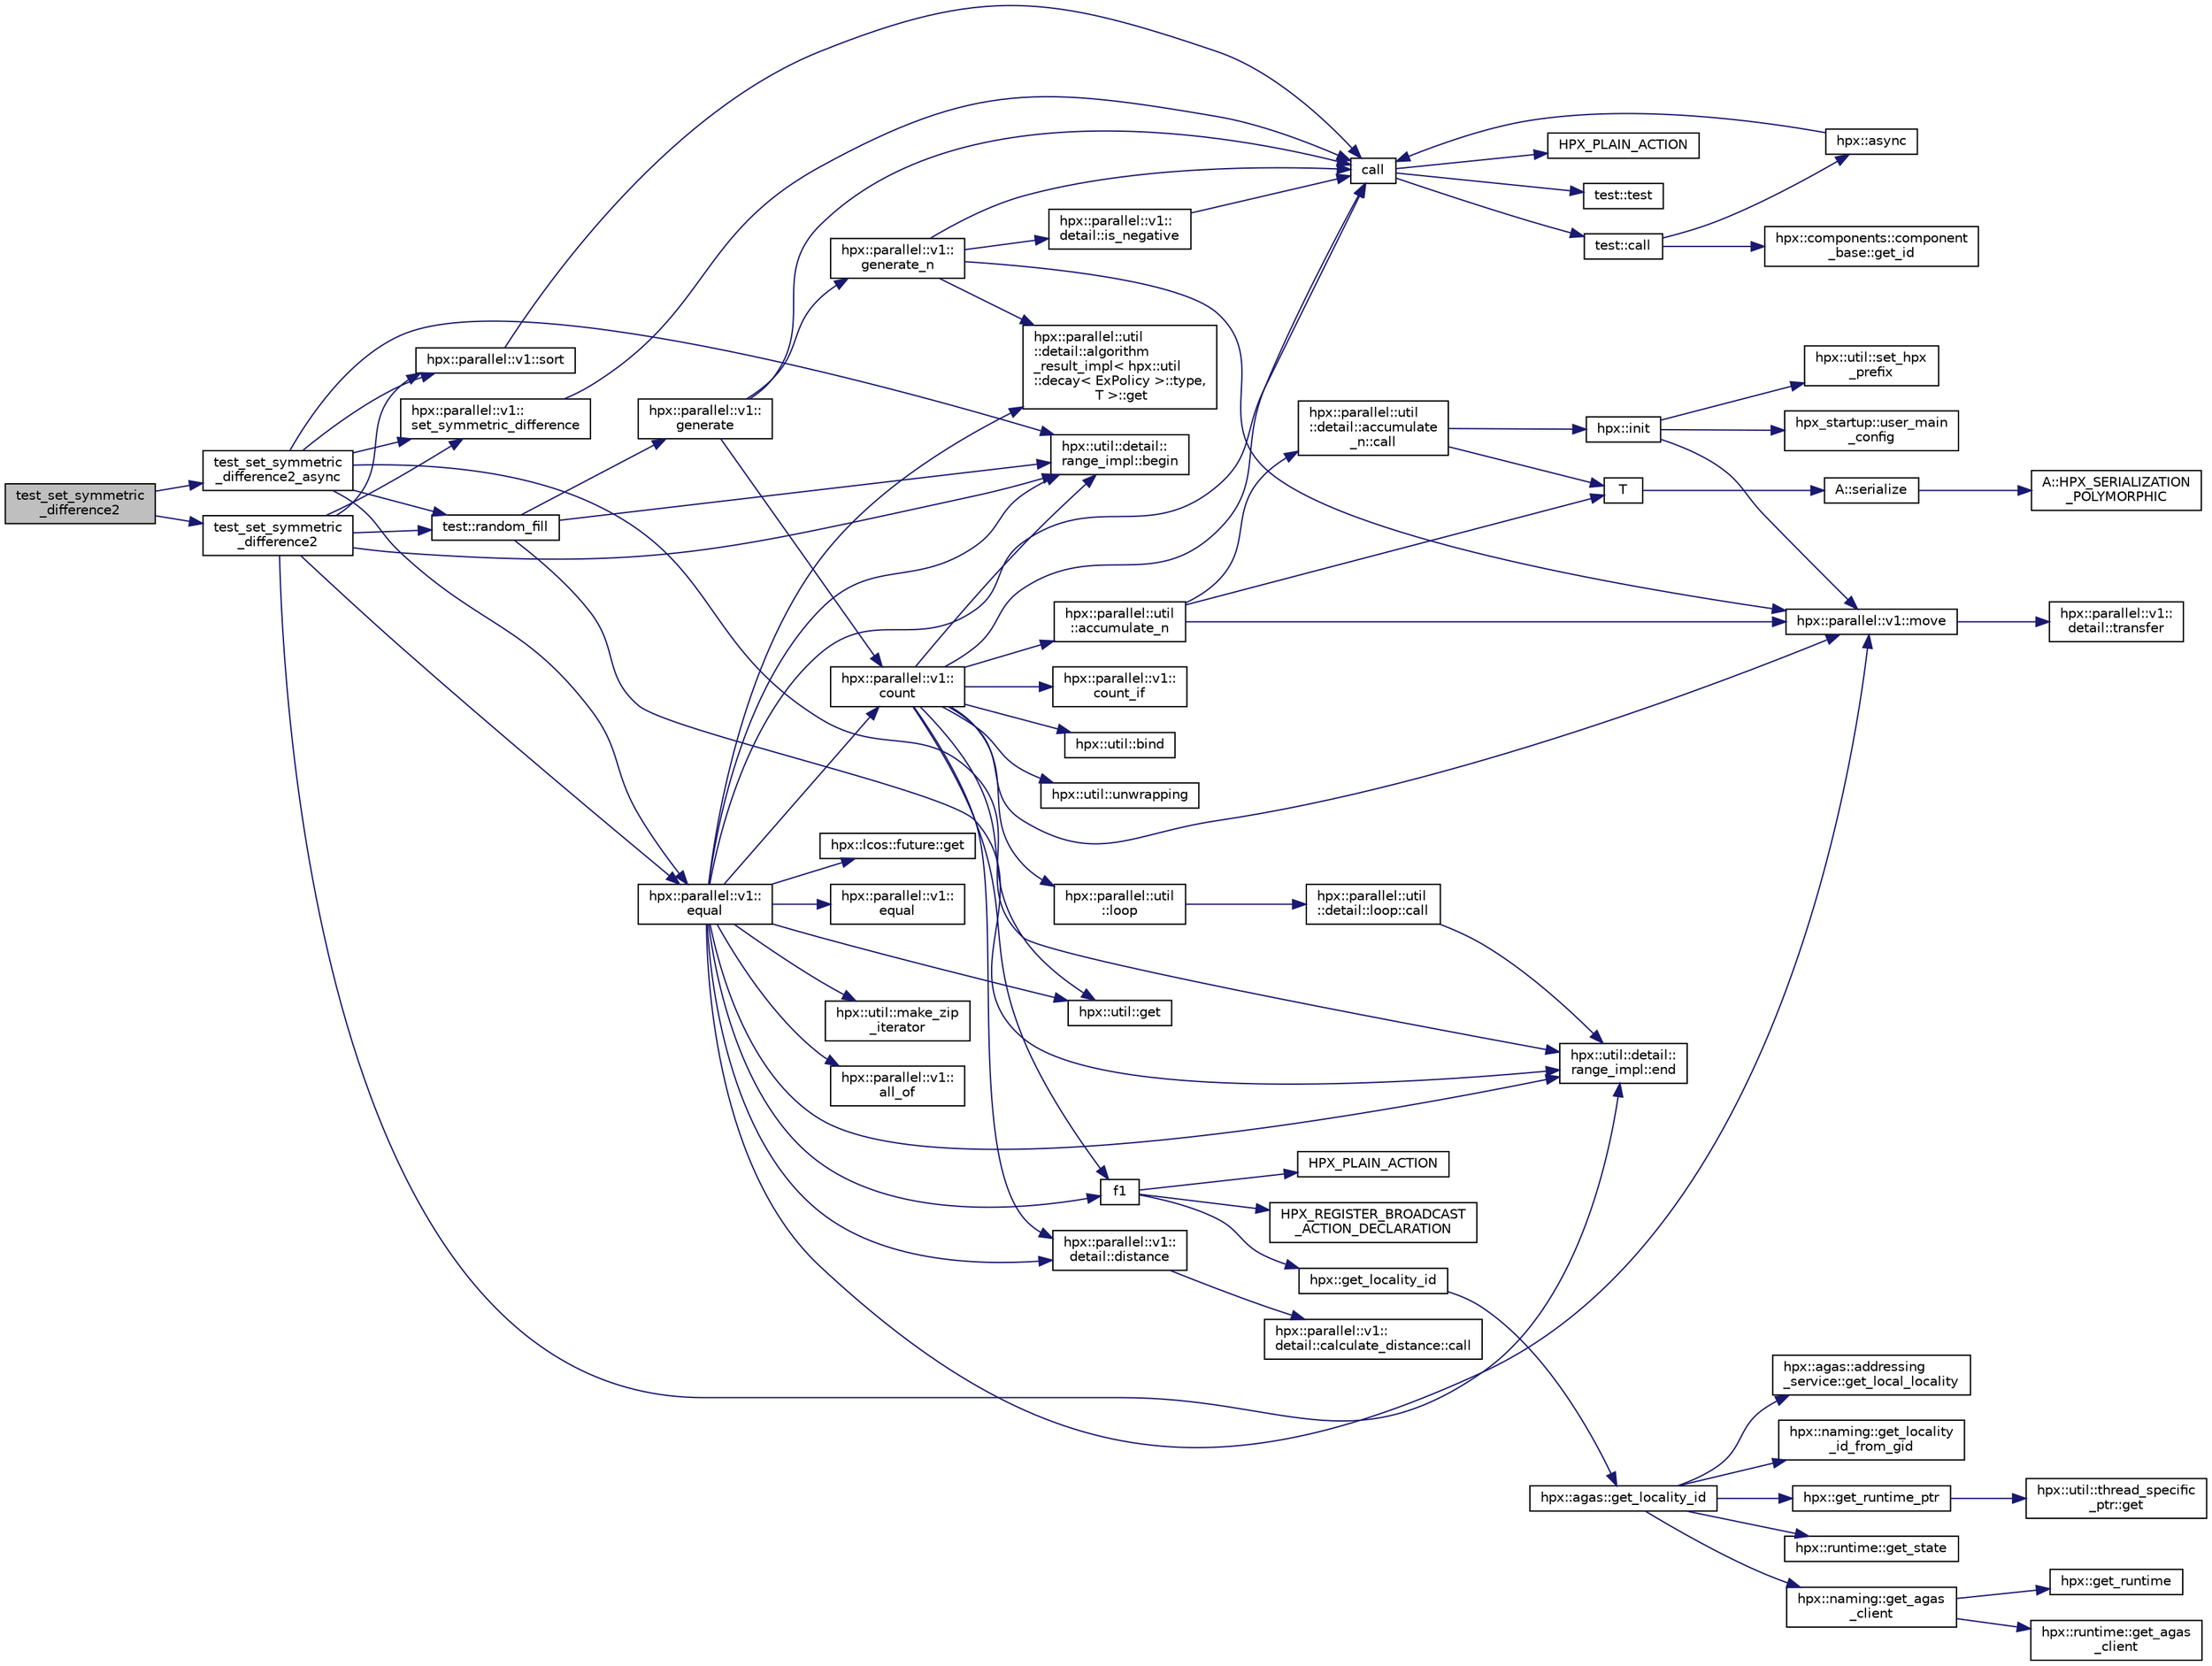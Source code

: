 digraph "test_set_symmetric_difference2"
{
  edge [fontname="Helvetica",fontsize="10",labelfontname="Helvetica",labelfontsize="10"];
  node [fontname="Helvetica",fontsize="10",shape=record];
  rankdir="LR";
  Node249 [label="test_set_symmetric\l_difference2",height=0.2,width=0.4,color="black", fillcolor="grey75", style="filled", fontcolor="black"];
  Node249 -> Node250 [color="midnightblue",fontsize="10",style="solid",fontname="Helvetica"];
  Node250 [label="test_set_symmetric\l_difference2",height=0.2,width=0.4,color="black", fillcolor="white", style="filled",URL="$d4/d0c/set__symmetric__difference_8cpp.html#aad15f5840f8e5438bc5ec5203fb472d9"];
  Node250 -> Node251 [color="midnightblue",fontsize="10",style="solid",fontname="Helvetica"];
  Node251 [label="test::random_fill",height=0.2,width=0.4,color="black", fillcolor="white", style="filled",URL="$df/d04/namespacetest.html#af108eebf0ec199837311e53d84f7be38"];
  Node251 -> Node252 [color="midnightblue",fontsize="10",style="solid",fontname="Helvetica"];
  Node252 [label="hpx::parallel::v1::\lgenerate",height=0.2,width=0.4,color="black", fillcolor="white", style="filled",URL="$db/db9/namespacehpx_1_1parallel_1_1v1.html#a1f74f2be2954d6fbd8278df5fedb946a"];
  Node252 -> Node253 [color="midnightblue",fontsize="10",style="solid",fontname="Helvetica"];
  Node253 [label="hpx::parallel::v1::\lgenerate_n",height=0.2,width=0.4,color="black", fillcolor="white", style="filled",URL="$db/db9/namespacehpx_1_1parallel_1_1v1.html#a9fd6a170d9742750007e88805764ec8a"];
  Node253 -> Node254 [color="midnightblue",fontsize="10",style="solid",fontname="Helvetica"];
  Node254 [label="hpx::parallel::v1::\ldetail::is_negative",height=0.2,width=0.4,color="black", fillcolor="white", style="filled",URL="$d2/ddd/namespacehpx_1_1parallel_1_1v1_1_1detail.html#adf2e40fc4b20ad0fd442ee3118a4d527"];
  Node254 -> Node255 [color="midnightblue",fontsize="10",style="solid",fontname="Helvetica"];
  Node255 [label="call",height=0.2,width=0.4,color="black", fillcolor="white", style="filled",URL="$d2/d67/promise__1620_8cpp.html#a58357f0b82bc761e1d0b9091ed563a70"];
  Node255 -> Node256 [color="midnightblue",fontsize="10",style="solid",fontname="Helvetica"];
  Node256 [label="test::test",height=0.2,width=0.4,color="black", fillcolor="white", style="filled",URL="$d8/d89/structtest.html#ab42d5ece712d716b04cb3f686f297a26"];
  Node255 -> Node257 [color="midnightblue",fontsize="10",style="solid",fontname="Helvetica"];
  Node257 [label="HPX_PLAIN_ACTION",height=0.2,width=0.4,color="black", fillcolor="white", style="filled",URL="$d2/d67/promise__1620_8cpp.html#ab96aab827a4b1fcaf66cfe0ba83fef23"];
  Node255 -> Node258 [color="midnightblue",fontsize="10",style="solid",fontname="Helvetica"];
  Node258 [label="test::call",height=0.2,width=0.4,color="black", fillcolor="white", style="filled",URL="$d8/d89/structtest.html#aeb29e7ed6518b9426ccf1344c52620ae"];
  Node258 -> Node259 [color="midnightblue",fontsize="10",style="solid",fontname="Helvetica"];
  Node259 [label="hpx::async",height=0.2,width=0.4,color="black", fillcolor="white", style="filled",URL="$d8/d83/namespacehpx.html#acb7d8e37b73b823956ce144f9a57eaa4"];
  Node259 -> Node255 [color="midnightblue",fontsize="10",style="solid",fontname="Helvetica"];
  Node258 -> Node260 [color="midnightblue",fontsize="10",style="solid",fontname="Helvetica"];
  Node260 [label="hpx::components::component\l_base::get_id",height=0.2,width=0.4,color="black", fillcolor="white", style="filled",URL="$d2/de6/classhpx_1_1components_1_1component__base.html#a4c8fd93514039bdf01c48d66d82b19cd"];
  Node253 -> Node261 [color="midnightblue",fontsize="10",style="solid",fontname="Helvetica"];
  Node261 [label="hpx::parallel::util\l::detail::algorithm\l_result_impl\< hpx::util\l::decay\< ExPolicy \>::type,\l T \>::get",height=0.2,width=0.4,color="black", fillcolor="white", style="filled",URL="$d2/d42/structhpx_1_1parallel_1_1util_1_1detail_1_1algorithm__result__impl.html#ab5b051e8ec74eff5e0e62fd63f5d377e"];
  Node253 -> Node262 [color="midnightblue",fontsize="10",style="solid",fontname="Helvetica"];
  Node262 [label="hpx::parallel::v1::move",height=0.2,width=0.4,color="black", fillcolor="white", style="filled",URL="$db/db9/namespacehpx_1_1parallel_1_1v1.html#aa7c4ede081ce786c9d1eb1adff495cfc"];
  Node262 -> Node263 [color="midnightblue",fontsize="10",style="solid",fontname="Helvetica"];
  Node263 [label="hpx::parallel::v1::\ldetail::transfer",height=0.2,width=0.4,color="black", fillcolor="white", style="filled",URL="$d2/ddd/namespacehpx_1_1parallel_1_1v1_1_1detail.html#ab1b56a05e1885ca7cc7ffa1804dd2f3c"];
  Node253 -> Node255 [color="midnightblue",fontsize="10",style="solid",fontname="Helvetica"];
  Node252 -> Node264 [color="midnightblue",fontsize="10",style="solid",fontname="Helvetica"];
  Node264 [label="hpx::parallel::v1::\lcount",height=0.2,width=0.4,color="black", fillcolor="white", style="filled",URL="$db/db9/namespacehpx_1_1parallel_1_1v1.html#a19d058114a2bd44801aab4176b188e23"];
  Node264 -> Node265 [color="midnightblue",fontsize="10",style="solid",fontname="Helvetica"];
  Node265 [label="hpx::parallel::v1::\lcount_if",height=0.2,width=0.4,color="black", fillcolor="white", style="filled",URL="$db/db9/namespacehpx_1_1parallel_1_1v1.html#ad836ff017ec208c2d6388a9b47b05ce0"];
  Node264 -> Node266 [color="midnightblue",fontsize="10",style="solid",fontname="Helvetica"];
  Node266 [label="f1",height=0.2,width=0.4,color="black", fillcolor="white", style="filled",URL="$d8/d8b/broadcast_8cpp.html#a1751fbd41f2529b84514a9dbd767959a"];
  Node266 -> Node267 [color="midnightblue",fontsize="10",style="solid",fontname="Helvetica"];
  Node267 [label="hpx::get_locality_id",height=0.2,width=0.4,color="black", fillcolor="white", style="filled",URL="$d8/d83/namespacehpx.html#a158d7c54a657bb364c1704033010697b",tooltip="Return the number of the locality this function is being called from. "];
  Node267 -> Node268 [color="midnightblue",fontsize="10",style="solid",fontname="Helvetica"];
  Node268 [label="hpx::agas::get_locality_id",height=0.2,width=0.4,color="black", fillcolor="white", style="filled",URL="$dc/d54/namespacehpx_1_1agas.html#a491cc2ddecdf0f1a9129900caa6a4d3e"];
  Node268 -> Node269 [color="midnightblue",fontsize="10",style="solid",fontname="Helvetica"];
  Node269 [label="hpx::get_runtime_ptr",height=0.2,width=0.4,color="black", fillcolor="white", style="filled",URL="$d8/d83/namespacehpx.html#af29daf2bb3e01b4d6495a1742b6cce64"];
  Node269 -> Node270 [color="midnightblue",fontsize="10",style="solid",fontname="Helvetica"];
  Node270 [label="hpx::util::thread_specific\l_ptr::get",height=0.2,width=0.4,color="black", fillcolor="white", style="filled",URL="$d4/d4c/structhpx_1_1util_1_1thread__specific__ptr.html#a3b27d8520710478aa41d1f74206bdba9"];
  Node268 -> Node271 [color="midnightblue",fontsize="10",style="solid",fontname="Helvetica"];
  Node271 [label="hpx::runtime::get_state",height=0.2,width=0.4,color="black", fillcolor="white", style="filled",URL="$d0/d7b/classhpx_1_1runtime.html#ab405f80e060dac95d624520f38b0524c"];
  Node268 -> Node272 [color="midnightblue",fontsize="10",style="solid",fontname="Helvetica"];
  Node272 [label="hpx::naming::get_agas\l_client",height=0.2,width=0.4,color="black", fillcolor="white", style="filled",URL="$d4/dc9/namespacehpx_1_1naming.html#a0408fffd5d34b620712a801b0ae3b032"];
  Node272 -> Node273 [color="midnightblue",fontsize="10",style="solid",fontname="Helvetica"];
  Node273 [label="hpx::get_runtime",height=0.2,width=0.4,color="black", fillcolor="white", style="filled",URL="$d8/d83/namespacehpx.html#aef902cc6c7dd3b9fbadf34d1e850a070"];
  Node272 -> Node274 [color="midnightblue",fontsize="10",style="solid",fontname="Helvetica"];
  Node274 [label="hpx::runtime::get_agas\l_client",height=0.2,width=0.4,color="black", fillcolor="white", style="filled",URL="$d0/d7b/classhpx_1_1runtime.html#aeb5dddd30d6b9861669af8ad44d1a96a"];
  Node268 -> Node275 [color="midnightblue",fontsize="10",style="solid",fontname="Helvetica"];
  Node275 [label="hpx::agas::addressing\l_service::get_local_locality",height=0.2,width=0.4,color="black", fillcolor="white", style="filled",URL="$db/d58/structhpx_1_1agas_1_1addressing__service.html#ab52c19a37c2a7a006c6c15f90ad0539c"];
  Node268 -> Node276 [color="midnightblue",fontsize="10",style="solid",fontname="Helvetica"];
  Node276 [label="hpx::naming::get_locality\l_id_from_gid",height=0.2,width=0.4,color="black", fillcolor="white", style="filled",URL="$d4/dc9/namespacehpx_1_1naming.html#a7fd43037784560bd04fda9b49e33529f"];
  Node266 -> Node277 [color="midnightblue",fontsize="10",style="solid",fontname="Helvetica"];
  Node277 [label="HPX_PLAIN_ACTION",height=0.2,width=0.4,color="black", fillcolor="white", style="filled",URL="$d8/d8b/broadcast_8cpp.html#a19685a0394ce6a99351f7a679f6eeefc"];
  Node266 -> Node278 [color="midnightblue",fontsize="10",style="solid",fontname="Helvetica"];
  Node278 [label="HPX_REGISTER_BROADCAST\l_ACTION_DECLARATION",height=0.2,width=0.4,color="black", fillcolor="white", style="filled",URL="$d7/d38/addressing__service_8cpp.html#a573d764d9cb34eec46a4bdffcf07875f"];
  Node264 -> Node279 [color="midnightblue",fontsize="10",style="solid",fontname="Helvetica"];
  Node279 [label="hpx::parallel::util\l::loop",height=0.2,width=0.4,color="black", fillcolor="white", style="filled",URL="$df/dc6/namespacehpx_1_1parallel_1_1util.html#a3f434e00f42929aac85debb8c5782213"];
  Node279 -> Node280 [color="midnightblue",fontsize="10",style="solid",fontname="Helvetica"];
  Node280 [label="hpx::parallel::util\l::detail::loop::call",height=0.2,width=0.4,color="black", fillcolor="white", style="filled",URL="$da/d06/structhpx_1_1parallel_1_1util_1_1detail_1_1loop.html#a5c5e8dbda782f09cdb7bc2509e3bf09e"];
  Node280 -> Node281 [color="midnightblue",fontsize="10",style="solid",fontname="Helvetica"];
  Node281 [label="hpx::util::detail::\lrange_impl::end",height=0.2,width=0.4,color="black", fillcolor="white", style="filled",URL="$d4/d4a/namespacehpx_1_1util_1_1detail_1_1range__impl.html#afb2ea48b0902f52ee4d8b764807b4316"];
  Node264 -> Node282 [color="midnightblue",fontsize="10",style="solid",fontname="Helvetica"];
  Node282 [label="hpx::util::bind",height=0.2,width=0.4,color="black", fillcolor="white", style="filled",URL="$df/dad/namespacehpx_1_1util.html#ad844caedf82a0173d6909d910c3e48c6"];
  Node264 -> Node262 [color="midnightblue",fontsize="10",style="solid",fontname="Helvetica"];
  Node264 -> Node283 [color="midnightblue",fontsize="10",style="solid",fontname="Helvetica"];
  Node283 [label="hpx::util::get",height=0.2,width=0.4,color="black", fillcolor="white", style="filled",URL="$df/dad/namespacehpx_1_1util.html#a5cbd3c41f03f4d4acaedaa4777e3cc02"];
  Node264 -> Node255 [color="midnightblue",fontsize="10",style="solid",fontname="Helvetica"];
  Node264 -> Node284 [color="midnightblue",fontsize="10",style="solid",fontname="Helvetica"];
  Node284 [label="hpx::parallel::v1::\ldetail::distance",height=0.2,width=0.4,color="black", fillcolor="white", style="filled",URL="$d2/ddd/namespacehpx_1_1parallel_1_1v1_1_1detail.html#a6bea3c6a5f470cad11f27ee6bab4a33f"];
  Node284 -> Node285 [color="midnightblue",fontsize="10",style="solid",fontname="Helvetica"];
  Node285 [label="hpx::parallel::v1::\ldetail::calculate_distance::call",height=0.2,width=0.4,color="black", fillcolor="white", style="filled",URL="$db/dfa/structhpx_1_1parallel_1_1v1_1_1detail_1_1calculate__distance.html#a950a6627830a7d019ac0e734b0a447bf"];
  Node264 -> Node286 [color="midnightblue",fontsize="10",style="solid",fontname="Helvetica"];
  Node286 [label="hpx::util::unwrapping",height=0.2,width=0.4,color="black", fillcolor="white", style="filled",URL="$df/dad/namespacehpx_1_1util.html#a7529d9ac687684c33403cdd1f9cef8e4"];
  Node264 -> Node287 [color="midnightblue",fontsize="10",style="solid",fontname="Helvetica"];
  Node287 [label="hpx::parallel::util\l::accumulate_n",height=0.2,width=0.4,color="black", fillcolor="white", style="filled",URL="$df/dc6/namespacehpx_1_1parallel_1_1util.html#af19f9a2722f97c2247ea5d0dbb5e2d25"];
  Node287 -> Node288 [color="midnightblue",fontsize="10",style="solid",fontname="Helvetica"];
  Node288 [label="hpx::parallel::util\l::detail::accumulate\l_n::call",height=0.2,width=0.4,color="black", fillcolor="white", style="filled",URL="$d8/d3b/structhpx_1_1parallel_1_1util_1_1detail_1_1accumulate__n.html#a765aceb8ab313fc92f7c4aaf70ccca8f"];
  Node288 -> Node289 [color="midnightblue",fontsize="10",style="solid",fontname="Helvetica"];
  Node289 [label="hpx::init",height=0.2,width=0.4,color="black", fillcolor="white", style="filled",URL="$d8/d83/namespacehpx.html#a3c694ea960b47c56b33351ba16e3d76b",tooltip="Main entry point for launching the HPX runtime system. "];
  Node289 -> Node290 [color="midnightblue",fontsize="10",style="solid",fontname="Helvetica"];
  Node290 [label="hpx::util::set_hpx\l_prefix",height=0.2,width=0.4,color="black", fillcolor="white", style="filled",URL="$df/dad/namespacehpx_1_1util.html#ae40a23c1ba0a48d9304dcf717a95793e"];
  Node289 -> Node291 [color="midnightblue",fontsize="10",style="solid",fontname="Helvetica"];
  Node291 [label="hpx_startup::user_main\l_config",height=0.2,width=0.4,color="black", fillcolor="white", style="filled",URL="$d3/dd2/namespacehpx__startup.html#aaac571d88bd3912a4225a23eb3261637"];
  Node289 -> Node262 [color="midnightblue",fontsize="10",style="solid",fontname="Helvetica"];
  Node288 -> Node292 [color="midnightblue",fontsize="10",style="solid",fontname="Helvetica"];
  Node292 [label="T",height=0.2,width=0.4,color="black", fillcolor="white", style="filled",URL="$db/d33/polymorphic__semiintrusive__template_8cpp.html#ad187658f9cb91c1312b39ae7e896f1ea"];
  Node292 -> Node293 [color="midnightblue",fontsize="10",style="solid",fontname="Helvetica"];
  Node293 [label="A::serialize",height=0.2,width=0.4,color="black", fillcolor="white", style="filled",URL="$d7/da0/struct_a.html#a5f5c287cf471e274ed9dda0da1592212"];
  Node293 -> Node294 [color="midnightblue",fontsize="10",style="solid",fontname="Helvetica"];
  Node294 [label="A::HPX_SERIALIZATION\l_POLYMORPHIC",height=0.2,width=0.4,color="black", fillcolor="white", style="filled",URL="$d7/da0/struct_a.html#ada978cc156cebbafddb1f3aa4c01918c"];
  Node287 -> Node262 [color="midnightblue",fontsize="10",style="solid",fontname="Helvetica"];
  Node287 -> Node292 [color="midnightblue",fontsize="10",style="solid",fontname="Helvetica"];
  Node264 -> Node295 [color="midnightblue",fontsize="10",style="solid",fontname="Helvetica"];
  Node295 [label="hpx::util::detail::\lrange_impl::begin",height=0.2,width=0.4,color="black", fillcolor="white", style="filled",URL="$d4/d4a/namespacehpx_1_1util_1_1detail_1_1range__impl.html#a31e165df2b865cdd961f35ce938db41a"];
  Node252 -> Node255 [color="midnightblue",fontsize="10",style="solid",fontname="Helvetica"];
  Node251 -> Node295 [color="midnightblue",fontsize="10",style="solid",fontname="Helvetica"];
  Node251 -> Node281 [color="midnightblue",fontsize="10",style="solid",fontname="Helvetica"];
  Node250 -> Node296 [color="midnightblue",fontsize="10",style="solid",fontname="Helvetica"];
  Node296 [label="hpx::parallel::v1::sort",height=0.2,width=0.4,color="black", fillcolor="white", style="filled",URL="$db/db9/namespacehpx_1_1parallel_1_1v1.html#ae1153bd13c544f90055c5ca181145297"];
  Node296 -> Node255 [color="midnightblue",fontsize="10",style="solid",fontname="Helvetica"];
  Node250 -> Node295 [color="midnightblue",fontsize="10",style="solid",fontname="Helvetica"];
  Node250 -> Node281 [color="midnightblue",fontsize="10",style="solid",fontname="Helvetica"];
  Node250 -> Node297 [color="midnightblue",fontsize="10",style="solid",fontname="Helvetica"];
  Node297 [label="hpx::parallel::v1::\lset_symmetric_difference",height=0.2,width=0.4,color="black", fillcolor="white", style="filled",URL="$db/db9/namespacehpx_1_1parallel_1_1v1.html#a522afd8e53771d027e0c98f940986587"];
  Node297 -> Node255 [color="midnightblue",fontsize="10",style="solid",fontname="Helvetica"];
  Node250 -> Node298 [color="midnightblue",fontsize="10",style="solid",fontname="Helvetica"];
  Node298 [label="hpx::parallel::v1::\lequal",height=0.2,width=0.4,color="black", fillcolor="white", style="filled",URL="$db/db9/namespacehpx_1_1parallel_1_1v1.html#a0c7fdfade58cb9d4dda65892a877aa58"];
  Node298 -> Node299 [color="midnightblue",fontsize="10",style="solid",fontname="Helvetica"];
  Node299 [label="hpx::parallel::v1::\lequal",height=0.2,width=0.4,color="black", fillcolor="white", style="filled",URL="$db/db9/namespacehpx_1_1parallel_1_1v1.html#aae6a4bb3c2e497c3bf1425763047b39d"];
  Node298 -> Node261 [color="midnightblue",fontsize="10",style="solid",fontname="Helvetica"];
  Node298 -> Node264 [color="midnightblue",fontsize="10",style="solid",fontname="Helvetica"];
  Node298 -> Node284 [color="midnightblue",fontsize="10",style="solid",fontname="Helvetica"];
  Node298 -> Node266 [color="midnightblue",fontsize="10",style="solid",fontname="Helvetica"];
  Node298 -> Node283 [color="midnightblue",fontsize="10",style="solid",fontname="Helvetica"];
  Node298 -> Node255 [color="midnightblue",fontsize="10",style="solid",fontname="Helvetica"];
  Node298 -> Node300 [color="midnightblue",fontsize="10",style="solid",fontname="Helvetica"];
  Node300 [label="hpx::util::make_zip\l_iterator",height=0.2,width=0.4,color="black", fillcolor="white", style="filled",URL="$df/dad/namespacehpx_1_1util.html#a2f68369b316e5699be2c81c04e3ee209"];
  Node298 -> Node262 [color="midnightblue",fontsize="10",style="solid",fontname="Helvetica"];
  Node298 -> Node301 [color="midnightblue",fontsize="10",style="solid",fontname="Helvetica"];
  Node301 [label="hpx::parallel::v1::\lall_of",height=0.2,width=0.4,color="black", fillcolor="white", style="filled",URL="$db/db9/namespacehpx_1_1parallel_1_1v1.html#ae249c03ff2e6e0003c2ac15c1ec13087"];
  Node298 -> Node295 [color="midnightblue",fontsize="10",style="solid",fontname="Helvetica"];
  Node298 -> Node281 [color="midnightblue",fontsize="10",style="solid",fontname="Helvetica"];
  Node298 -> Node302 [color="midnightblue",fontsize="10",style="solid",fontname="Helvetica"];
  Node302 [label="hpx::lcos::future::get",height=0.2,width=0.4,color="black", fillcolor="white", style="filled",URL="$d0/d33/classhpx_1_1lcos_1_1future.html#a8c28269486d5620ac48af349f17bb41c"];
  Node249 -> Node303 [color="midnightblue",fontsize="10",style="solid",fontname="Helvetica"];
  Node303 [label="test_set_symmetric\l_difference2_async",height=0.2,width=0.4,color="black", fillcolor="white", style="filled",URL="$d4/d0c/set__symmetric__difference_8cpp.html#af9925c4684e172430d77219020a782c5"];
  Node303 -> Node251 [color="midnightblue",fontsize="10",style="solid",fontname="Helvetica"];
  Node303 -> Node296 [color="midnightblue",fontsize="10",style="solid",fontname="Helvetica"];
  Node303 -> Node295 [color="midnightblue",fontsize="10",style="solid",fontname="Helvetica"];
  Node303 -> Node281 [color="midnightblue",fontsize="10",style="solid",fontname="Helvetica"];
  Node303 -> Node297 [color="midnightblue",fontsize="10",style="solid",fontname="Helvetica"];
  Node303 -> Node298 [color="midnightblue",fontsize="10",style="solid",fontname="Helvetica"];
}

